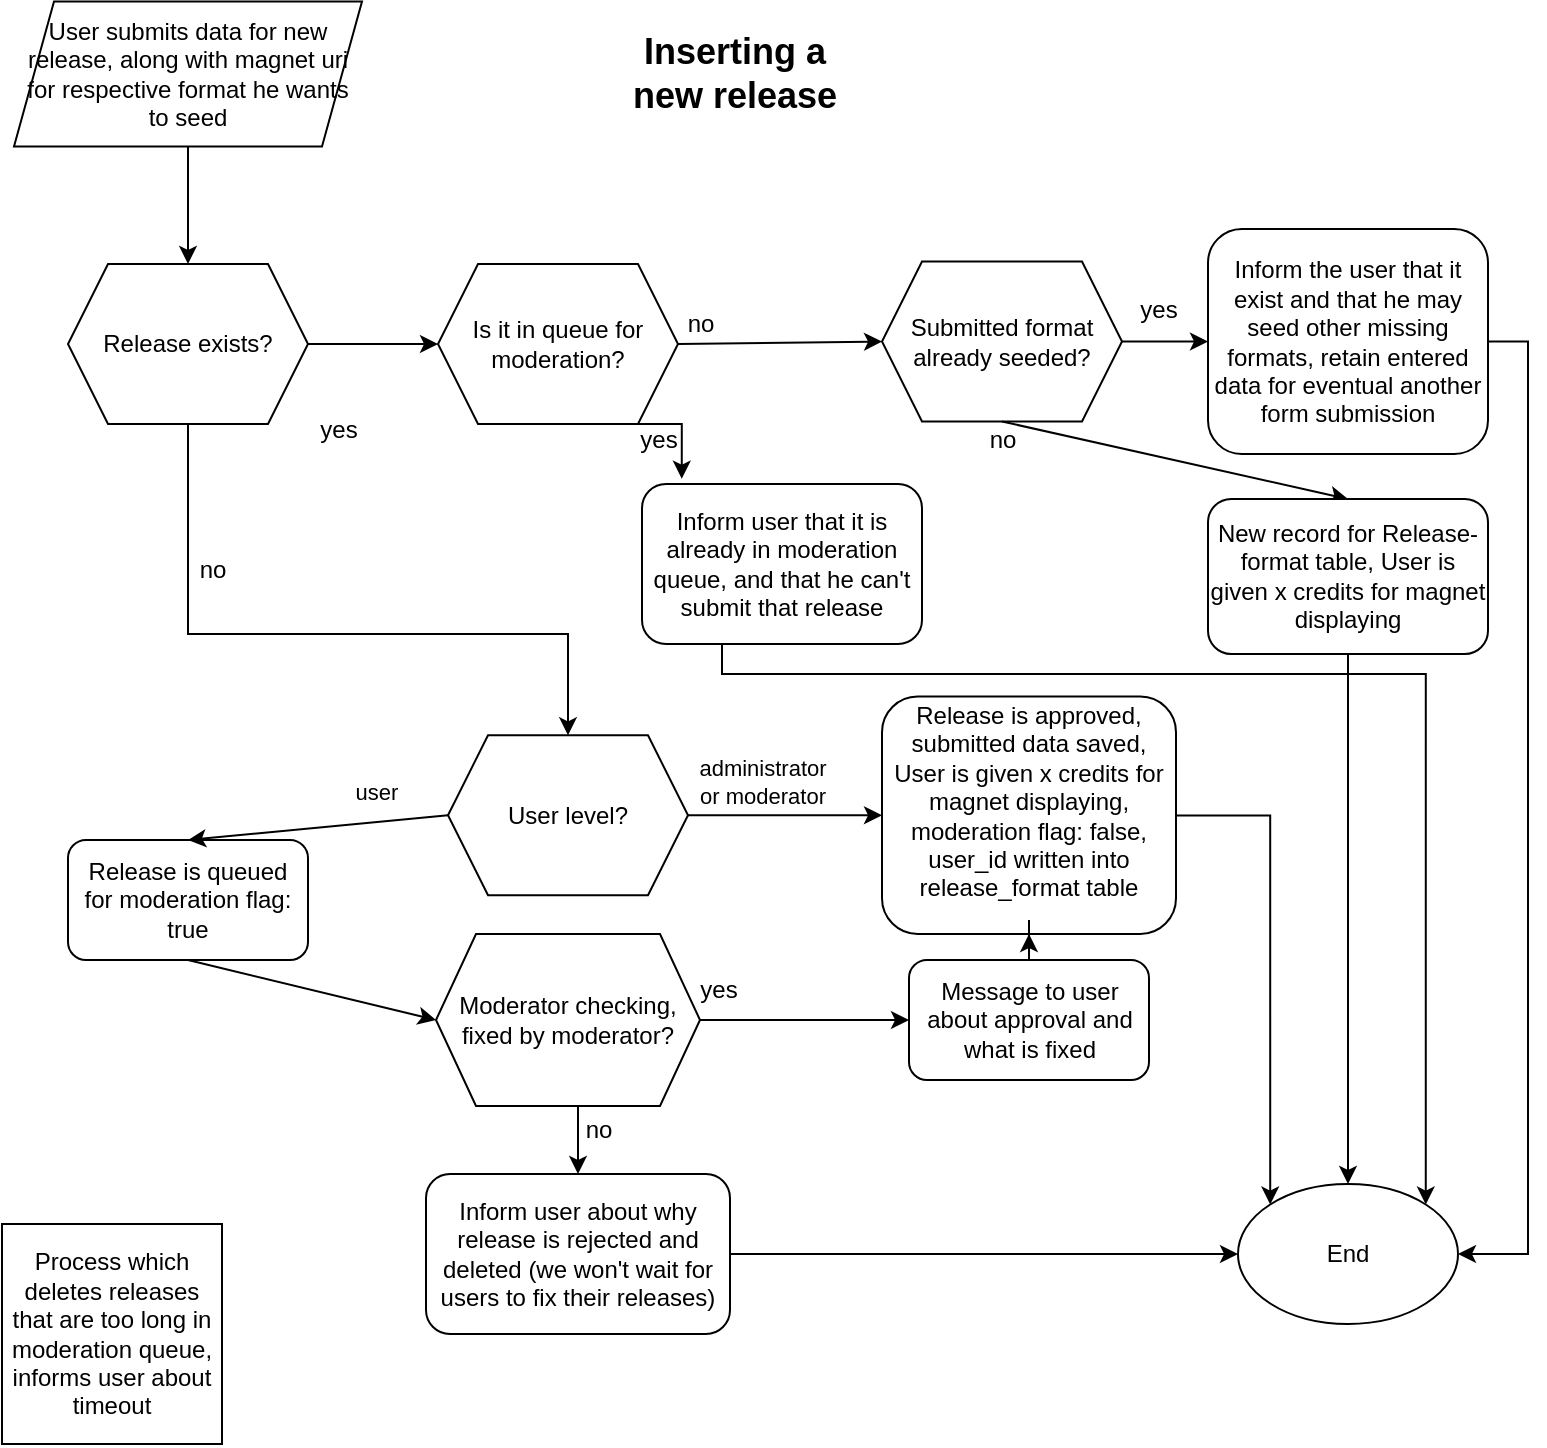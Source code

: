<mxfile version="14.6.3" type="device" pages="4"><diagram name="Inserting a new release" id="c7558073-3199-34d8-9f00-42111426c3f3"><mxGraphModel dx="2062" dy="2251" grid="1" gridSize="10" guides="1" tooltips="1" connect="1" arrows="1" fold="1" page="1" pageScale="1" pageWidth="826" pageHeight="1169" background="#ffffff" math="0" shadow="0"><root><mxCell id="0"/><mxCell id="1" parent="0"/><mxCell id="n2ZyNjZmt25_cpvlLMeK-97" value="&lt;div&gt;&lt;font size=&quot;1&quot;&gt;&lt;b style=&quot;font-size: 18px&quot;&gt;Inserting a &lt;br&gt;&lt;/b&gt;&lt;/font&gt;&lt;/div&gt;&lt;div&gt;&lt;font size=&quot;1&quot;&gt;&lt;b style=&quot;font-size: 18px&quot;&gt;new release&lt;/b&gt;&lt;/font&gt;&lt;/div&gt;" style="text;html=1;align=center;verticalAlign=middle;resizable=0;points=[];autosize=1;" parent="1" vertex="1"><mxGeometry x="346" y="-1150" width="120" height="40" as="geometry"/></mxCell><mxCell id="n2ZyNjZmt25_cpvlLMeK-98" value="User level?" style="shape=hexagon;perimeter=hexagonPerimeter2;whiteSpace=wrap;html=1;fixedSize=1;" parent="1" vertex="1"><mxGeometry x="263" y="-799.37" width="120" height="80" as="geometry"/></mxCell><object label="&lt;div&gt;administrator&lt;br&gt;&lt;/div&gt;&lt;div&gt;or moderator&lt;br&gt;&lt;/div&gt;" id="n2ZyNjZmt25_cpvlLMeK-103"><mxCell style="endArrow=classic;html=1;exitX=1;exitY=0.5;exitDx=0;exitDy=0;entryX=0;entryY=0.5;entryDx=0;entryDy=0;" parent="1" source="n2ZyNjZmt25_cpvlLMeK-98" target="n2ZyNjZmt25_cpvlLMeK-108" edge="1"><mxGeometry x="-0.237" y="18" width="50" height="50" relative="1" as="geometry"><mxPoint x="413" y="-805" as="sourcePoint"/><mxPoint x="638" y="-795" as="targetPoint"/><mxPoint y="1" as="offset"/></mxGeometry></mxCell></object><mxCell id="n2ZyNjZmt25_cpvlLMeK-104" value="Release is queued&lt;br&gt;&lt;div&gt; for moderation flag: true&lt;br&gt;&lt;/div&gt;" style="rounded=1;whiteSpace=wrap;html=1;" parent="1" vertex="1"><mxGeometry x="73" y="-747" width="120" height="60" as="geometry"/></mxCell><mxCell id="n2ZyNjZmt25_cpvlLMeK-107" value="&lt;div&gt;user&lt;/div&gt;" style="endArrow=classic;html=1;entryX=0.5;entryY=0;entryDx=0;entryDy=0;exitX=0;exitY=0.5;exitDx=0;exitDy=0;" parent="1" source="n2ZyNjZmt25_cpvlLMeK-98" target="n2ZyNjZmt25_cpvlLMeK-104" edge="1"><mxGeometry x="-0.468" y="-14" width="50" height="50" relative="1" as="geometry"><mxPoint x="293" y="-805" as="sourcePoint"/><mxPoint x="203" y="-805" as="targetPoint"/><Array as="points"/><mxPoint y="-1" as="offset"/></mxGeometry></mxCell><mxCell id="VYpHS7prJAa994C25TGv-16" style="edgeStyle=orthogonalEdgeStyle;rounded=0;orthogonalLoop=1;jettySize=auto;html=1;entryX=0;entryY=0;entryDx=0;entryDy=0;" parent="1" source="n2ZyNjZmt25_cpvlLMeK-108" target="VYpHS7prJAa994C25TGv-11" edge="1"><mxGeometry relative="1" as="geometry"/></mxCell><mxCell id="n2ZyNjZmt25_cpvlLMeK-108" value="&lt;div&gt;Release is approved, submitted data saved, User is given x credits for magnet displaying, moderation flag: false, user_id written into release_format table&lt;/div&gt;&lt;div&gt;&lt;br&gt;&lt;/div&gt;" style="rounded=1;whiteSpace=wrap;html=1;" parent="1" vertex="1"><mxGeometry x="480" y="-818.75" width="147" height="118.75" as="geometry"/></mxCell><mxCell id="n2ZyNjZmt25_cpvlLMeK-111" value="" style="endArrow=classic;html=1;exitX=0.5;exitY=1;exitDx=0;exitDy=0;entryX=0;entryY=0.5;entryDx=0;entryDy=0;" parent="1" source="n2ZyNjZmt25_cpvlLMeK-104" target="VYpHS7prJAa994C25TGv-31" edge="1"><mxGeometry width="50" height="50" relative="1" as="geometry"><mxPoint x="143" y="-775" as="sourcePoint"/><mxPoint x="143" y="-710" as="targetPoint"/></mxGeometry></mxCell><mxCell id="n2ZyNjZmt25_cpvlLMeK-115" value="&lt;div&gt;Inform user about why release is rejected and deleted (we won't wait for users to fix their releases)&lt;br&gt;&lt;/div&gt;" style="rounded=1;whiteSpace=wrap;html=1;" parent="1" vertex="1"><mxGeometry x="252" y="-580" width="152" height="80" as="geometry"/></mxCell><mxCell id="n2ZyNjZmt25_cpvlLMeK-119" value="" style="endArrow=classic;html=1;exitX=1;exitY=0.5;exitDx=0;exitDy=0;entryX=0;entryY=0.5;entryDx=0;entryDy=0;" parent="1" source="n2ZyNjZmt25_cpvlLMeK-115" target="VYpHS7prJAa994C25TGv-11" edge="1"><mxGeometry width="50" height="50" relative="1" as="geometry"><mxPoint x="293" y="-725" as="sourcePoint"/><mxPoint x="398" y="-602.5" as="targetPoint"/></mxGeometry></mxCell><mxCell id="VYpHS7prJAa994C25TGv-1" value="Submitted format already seeded?" style="shape=hexagon;perimeter=hexagonPerimeter2;whiteSpace=wrap;html=1;fixedSize=1;" parent="1" vertex="1"><mxGeometry x="480" y="-1036.25" width="120" height="80" as="geometry"/></mxCell><mxCell id="VYpHS7prJAa994C25TGv-2" value="" style="endArrow=classic;html=1;exitX=0.5;exitY=1;exitDx=0;exitDy=0;entryX=0.5;entryY=0;entryDx=0;entryDy=0;" parent="1" source="VYpHS7prJAa994C25TGv-1" target="VYpHS7prJAa994C25TGv-53" edge="1"><mxGeometry width="50" height="50" relative="1" as="geometry"><mxPoint x="513" y="-795" as="sourcePoint"/><mxPoint x="710" y="-813" as="targetPoint"/></mxGeometry></mxCell><mxCell id="VYpHS7prJAa994C25TGv-4" value="Inform the user that it exist and that he may seed other missing formats, retain entered data for eventual another form submission" style="rounded=1;whiteSpace=wrap;html=1;" parent="1" vertex="1"><mxGeometry x="643" y="-1052.5" width="140" height="112.5" as="geometry"/></mxCell><mxCell id="VYpHS7prJAa994C25TGv-5" value="" style="endArrow=classic;html=1;exitX=1;exitY=0.5;exitDx=0;exitDy=0;entryX=0;entryY=0.5;entryDx=0;entryDy=0;" parent="1" source="VYpHS7prJAa994C25TGv-1" target="VYpHS7prJAa994C25TGv-4" edge="1"><mxGeometry width="50" height="50" relative="1" as="geometry"><mxPoint x="513" y="-795" as="sourcePoint"/><mxPoint x="563" y="-845" as="targetPoint"/></mxGeometry></mxCell><mxCell id="VYpHS7prJAa994C25TGv-6" value="&lt;div&gt;yes&lt;/div&gt;&lt;div&gt;&lt;br&gt;&lt;/div&gt;" style="text;html=1;align=center;verticalAlign=middle;resizable=0;points=[];autosize=1;" parent="1" vertex="1"><mxGeometry x="603" y="-1020" width="30" height="30" as="geometry"/></mxCell><mxCell id="VYpHS7prJAa994C25TGv-20" style="edgeStyle=orthogonalEdgeStyle;rounded=0;orthogonalLoop=1;jettySize=auto;html=1;entryX=0.5;entryY=0;entryDx=0;entryDy=0;exitX=0.5;exitY=1;exitDx=0;exitDy=0;" parent="1" source="VYpHS7prJAa994C25TGv-9" target="VYpHS7prJAa994C25TGv-17" edge="1"><mxGeometry relative="1" as="geometry"><mxPoint x="288" y="-1020" as="sourcePoint"/></mxGeometry></mxCell><mxCell id="VYpHS7prJAa994C25TGv-9" value="&lt;div&gt;User submits data for new release, along with magnet uri for respective format he wants to seed&lt;br&gt;&lt;/div&gt;" style="shape=parallelogram;perimeter=parallelogramPerimeter;whiteSpace=wrap;html=1;fixedSize=1;" parent="1" vertex="1"><mxGeometry x="46" y="-1166.25" width="174" height="72.5" as="geometry"/></mxCell><mxCell id="VYpHS7prJAa994C25TGv-14" style="edgeStyle=orthogonalEdgeStyle;rounded=0;orthogonalLoop=1;jettySize=auto;html=1;exitX=1;exitY=0.5;exitDx=0;exitDy=0;entryX=1;entryY=0.5;entryDx=0;entryDy=0;" parent="1" source="VYpHS7prJAa994C25TGv-4" target="VYpHS7prJAa994C25TGv-11" edge="1"><mxGeometry relative="1" as="geometry"><mxPoint x="703" y="-915" as="sourcePoint"/></mxGeometry></mxCell><mxCell id="VYpHS7prJAa994C25TGv-11" value="End" style="ellipse;whiteSpace=wrap;html=1;" parent="1" vertex="1"><mxGeometry x="658" y="-575" width="110" height="70" as="geometry"/></mxCell><mxCell id="VYpHS7prJAa994C25TGv-21" style="edgeStyle=orthogonalEdgeStyle;rounded=0;orthogonalLoop=1;jettySize=auto;html=1;exitX=0.5;exitY=1;exitDx=0;exitDy=0;entryX=0.5;entryY=0;entryDx=0;entryDy=0;" parent="1" source="VYpHS7prJAa994C25TGv-17" target="n2ZyNjZmt25_cpvlLMeK-98" edge="1"><mxGeometry relative="1" as="geometry"><Array as="points"><mxPoint x="133" y="-850"/><mxPoint x="323" y="-850"/></Array></mxGeometry></mxCell><mxCell id="VYpHS7prJAa994C25TGv-26" style="edgeStyle=orthogonalEdgeStyle;rounded=0;orthogonalLoop=1;jettySize=auto;html=1;exitX=1;exitY=0.5;exitDx=0;exitDy=0;entryX=0;entryY=0.5;entryDx=0;entryDy=0;" parent="1" source="VYpHS7prJAa994C25TGv-17" target="VYpHS7prJAa994C25TGv-40" edge="1"><mxGeometry relative="1" as="geometry"><mxPoint x="310" y="-880" as="targetPoint"/></mxGeometry></mxCell><mxCell id="VYpHS7prJAa994C25TGv-17" value="Release exists?" style="shape=hexagon;perimeter=hexagonPerimeter2;whiteSpace=wrap;html=1;fixedSize=1;" parent="1" vertex="1"><mxGeometry x="73" y="-1035" width="120" height="80" as="geometry"/></mxCell><mxCell id="VYpHS7prJAa994C25TGv-24" value="&lt;div&gt;no&lt;/div&gt;&lt;div&gt;&lt;br&gt;&lt;/div&gt;" style="text;html=1;align=center;verticalAlign=middle;resizable=0;points=[];autosize=1;" parent="1" vertex="1"><mxGeometry x="130" y="-890" width="30" height="30" as="geometry"/></mxCell><mxCell id="VYpHS7prJAa994C25TGv-27" value="&lt;div&gt;yes&lt;/div&gt;&lt;div&gt;&lt;br&gt;&lt;/div&gt;" style="text;html=1;align=center;verticalAlign=middle;resizable=0;points=[];autosize=1;" parent="1" vertex="1"><mxGeometry x="193" y="-960" width="30" height="30" as="geometry"/></mxCell><mxCell id="VYpHS7prJAa994C25TGv-29" value="&lt;div&gt;no&lt;/div&gt;&lt;div&gt;&lt;br&gt;&lt;/div&gt;" style="text;html=1;align=center;verticalAlign=middle;resizable=0;points=[];autosize=1;" parent="1" vertex="1"><mxGeometry x="525" y="-955" width="30" height="30" as="geometry"/></mxCell><mxCell id="VYpHS7prJAa994C25TGv-33" style="edgeStyle=orthogonalEdgeStyle;rounded=0;orthogonalLoop=1;jettySize=auto;html=1;exitX=1;exitY=0.5;exitDx=0;exitDy=0;entryX=0;entryY=0.5;entryDx=0;entryDy=0;" parent="1" source="VYpHS7prJAa994C25TGv-31" target="VYpHS7prJAa994C25TGv-37" edge="1"><mxGeometry relative="1" as="geometry"><mxPoint x="358" y="-590" as="sourcePoint"/></mxGeometry></mxCell><mxCell id="VYpHS7prJAa994C25TGv-35" style="edgeStyle=orthogonalEdgeStyle;rounded=0;orthogonalLoop=1;jettySize=auto;html=1;entryX=0.5;entryY=0;entryDx=0;entryDy=0;exitX=0.5;exitY=1;exitDx=0;exitDy=0;" parent="1" source="VYpHS7prJAa994C25TGv-31" target="n2ZyNjZmt25_cpvlLMeK-115" edge="1"><mxGeometry relative="1" as="geometry"><mxPoint x="298" y="-550" as="sourcePoint"/></mxGeometry></mxCell><mxCell id="VYpHS7prJAa994C25TGv-31" value="Moderator checking, fixed by moderator?" style="shape=hexagon;perimeter=hexagonPerimeter2;whiteSpace=wrap;html=1;fixedSize=1;" parent="1" vertex="1"><mxGeometry x="257" y="-700" width="132" height="86" as="geometry"/></mxCell><mxCell id="VYpHS7prJAa994C25TGv-34" value="&lt;div&gt;yes&lt;/div&gt;&lt;div&gt;&lt;br&gt;&lt;/div&gt;" style="text;html=1;align=center;verticalAlign=middle;resizable=0;points=[];autosize=1;" parent="1" vertex="1"><mxGeometry x="383" y="-680" width="30" height="30" as="geometry"/></mxCell><mxCell id="VYpHS7prJAa994C25TGv-36" value="&lt;div&gt;no&lt;/div&gt;&lt;div&gt;&lt;br&gt;&lt;/div&gt;" style="text;html=1;align=center;verticalAlign=middle;resizable=0;points=[];autosize=1;" parent="1" vertex="1"><mxGeometry x="323" y="-610" width="30" height="30" as="geometry"/></mxCell><mxCell id="VYpHS7prJAa994C25TGv-38" style="edgeStyle=orthogonalEdgeStyle;rounded=0;orthogonalLoop=1;jettySize=auto;html=1;" parent="1" source="VYpHS7prJAa994C25TGv-37" target="n2ZyNjZmt25_cpvlLMeK-108" edge="1"><mxGeometry relative="1" as="geometry"/></mxCell><mxCell id="VYpHS7prJAa994C25TGv-37" value="Message to user about approval and what is fixed" style="rounded=1;whiteSpace=wrap;html=1;" parent="1" vertex="1"><mxGeometry x="493.5" y="-687" width="120" height="60" as="geometry"/></mxCell><mxCell id="VYpHS7prJAa994C25TGv-42" style="edgeStyle=orthogonalEdgeStyle;rounded=0;orthogonalLoop=1;jettySize=auto;html=1;entryX=0.142;entryY=-0.033;entryDx=0;entryDy=0;exitX=0.8;exitY=1;exitDx=0;exitDy=0;exitPerimeter=0;entryPerimeter=0;" parent="1" source="VYpHS7prJAa994C25TGv-40" target="VYpHS7prJAa994C25TGv-41" edge="1"><mxGeometry relative="1" as="geometry"/></mxCell><mxCell id="VYpHS7prJAa994C25TGv-40" value="Is it in queue for moderation?" style="shape=hexagon;perimeter=hexagonPerimeter2;whiteSpace=wrap;html=1;fixedSize=1;" parent="1" vertex="1"><mxGeometry x="258" y="-1035" width="120" height="80" as="geometry"/></mxCell><mxCell id="VYpHS7prJAa994C25TGv-49" style="edgeStyle=orthogonalEdgeStyle;rounded=0;orthogonalLoop=1;jettySize=auto;html=1;entryX=1;entryY=0;entryDx=0;entryDy=0;" parent="1" source="VYpHS7prJAa994C25TGv-41" target="VYpHS7prJAa994C25TGv-11" edge="1"><mxGeometry relative="1" as="geometry"><Array as="points"><mxPoint x="400" y="-830"/><mxPoint x="752" y="-830"/></Array></mxGeometry></mxCell><mxCell id="VYpHS7prJAa994C25TGv-41" value="&lt;div&gt;Inform user that it is already in moderation queue, and that he can't submit that release&lt;/div&gt;" style="rounded=1;whiteSpace=wrap;html=1;" parent="1" vertex="1"><mxGeometry x="360" y="-925" width="140" height="80" as="geometry"/></mxCell><mxCell id="VYpHS7prJAa994C25TGv-43" value="&lt;div&gt;yes&lt;/div&gt;&lt;div&gt;&lt;br&gt;&lt;/div&gt;" style="text;html=1;align=center;verticalAlign=middle;resizable=0;points=[];autosize=1;" parent="1" vertex="1"><mxGeometry x="353" y="-955" width="30" height="30" as="geometry"/></mxCell><mxCell id="VYpHS7prJAa994C25TGv-46" value="" style="endArrow=classic;html=1;entryX=0;entryY=0.5;entryDx=0;entryDy=0;exitX=1;exitY=0.5;exitDx=0;exitDy=0;" parent="1" source="VYpHS7prJAa994C25TGv-40" target="VYpHS7prJAa994C25TGv-1" edge="1"><mxGeometry width="50" height="50" relative="1" as="geometry"><mxPoint x="400" y="-996" as="sourcePoint"/><mxPoint x="503" y="-980" as="targetPoint"/></mxGeometry></mxCell><mxCell id="VYpHS7prJAa994C25TGv-47" value="no" style="text;html=1;align=center;verticalAlign=middle;resizable=0;points=[];autosize=1;" parent="1" vertex="1"><mxGeometry x="374" y="-1015" width="30" height="20" as="geometry"/></mxCell><mxCell id="VYpHS7prJAa994C25TGv-48" value="Process which deletes releases that are too long in moderation queue, informs user about timeout" style="whiteSpace=wrap;html=1;aspect=fixed;" parent="1" vertex="1"><mxGeometry x="40" y="-555" width="110" height="110" as="geometry"/></mxCell><mxCell id="VYpHS7prJAa994C25TGv-54" style="edgeStyle=orthogonalEdgeStyle;rounded=0;orthogonalLoop=1;jettySize=auto;html=1;entryX=0.5;entryY=0;entryDx=0;entryDy=0;" parent="1" source="VYpHS7prJAa994C25TGv-53" target="VYpHS7prJAa994C25TGv-11" edge="1"><mxGeometry relative="1" as="geometry"><mxPoint x="670" y="-580" as="targetPoint"/></mxGeometry></mxCell><mxCell id="VYpHS7prJAa994C25TGv-53" value="New record for Release-format table, User is given x credits for magnet displaying" style="rounded=1;whiteSpace=wrap;html=1;" parent="1" vertex="1"><mxGeometry x="643" y="-917.5" width="140" height="77.5" as="geometry"/></mxCell></root></mxGraphModel></diagram><diagram id="XDokTzI9cl6tC_Xatj_h" name="Logic for giving of magnet display credits"><mxGraphModel dx="2062" dy="1082" grid="1" gridSize="10" guides="1" tooltips="1" connect="1" arrows="1" fold="1" page="1" pageScale="1" pageWidth="850" pageHeight="1100" math="0" shadow="0"><root><mxCell id="PKk5NcFxZz1ioKg03z-K-0"/><mxCell id="PKk5NcFxZz1ioKg03z-K-1" parent="PKk5NcFxZz1ioKg03z-K-0"/><mxCell id="PKk5NcFxZz1ioKg03z-K-2" value="&lt;font style=&quot;font-size: 18px&quot;&gt;&lt;b&gt;Logic for giving of magnet display credits&lt;/b&gt;&lt;/font&gt;" style="text;html=1;strokeColor=none;fillColor=none;align=center;verticalAlign=middle;whiteSpace=wrap;rounded=0;" parent="PKk5NcFxZz1ioKg03z-K-1" vertex="1"><mxGeometry x="220" y="30" width="420" height="20" as="geometry"/></mxCell><mxCell id="FW8wLS0qnxZjOae0w8Y4-0" value="" style="shape=table;html=1;whiteSpace=wrap;startSize=0;container=1;collapsible=0;childLayout=tableLayout;" parent="PKk5NcFxZz1ioKg03z-K-1" vertex="1"><mxGeometry x="40" y="80" width="150" height="385" as="geometry"/></mxCell><mxCell id="FW8wLS0qnxZjOae0w8Y4-1" value="" style="shape=partialRectangle;html=1;whiteSpace=wrap;collapsible=0;dropTarget=0;pointerEvents=0;fillColor=none;top=0;left=0;bottom=0;right=0;points=[[0,0.5],[1,0.5]];portConstraint=eastwest;" parent="FW8wLS0qnxZjOae0w8Y4-0" vertex="1"><mxGeometry width="150" height="70" as="geometry"/></mxCell><mxCell id="FW8wLS0qnxZjOae0w8Y4-2" value="Number of submitted releases" style="shape=partialRectangle;html=1;whiteSpace=wrap;connectable=0;overflow=hidden;fillColor=none;top=0;left=0;bottom=0;right=0;" parent="FW8wLS0qnxZjOae0w8Y4-1" vertex="1"><mxGeometry width="75" height="70" as="geometry"/></mxCell><mxCell id="FW8wLS0qnxZjOae0w8Y4-3" value="Number of magnet displays given" style="shape=partialRectangle;html=1;whiteSpace=wrap;connectable=0;overflow=hidden;fillColor=none;top=0;left=0;bottom=0;right=0;" parent="FW8wLS0qnxZjOae0w8Y4-1" vertex="1"><mxGeometry x="75" width="75" height="70" as="geometry"/></mxCell><mxCell id="FW8wLS0qnxZjOae0w8Y4-4" value="" style="shape=partialRectangle;html=1;whiteSpace=wrap;collapsible=0;dropTarget=0;pointerEvents=0;fillColor=none;top=0;left=0;bottom=0;right=0;points=[[0,0.5],[1,0.5]];portConstraint=eastwest;" parent="FW8wLS0qnxZjOae0w8Y4-0" vertex="1"><mxGeometry y="70" width="150" height="45" as="geometry"/></mxCell><mxCell id="FW8wLS0qnxZjOae0w8Y4-5" value="0-10" style="shape=partialRectangle;html=1;whiteSpace=wrap;connectable=0;overflow=hidden;fillColor=none;top=0;left=0;bottom=0;right=0;" parent="FW8wLS0qnxZjOae0w8Y4-4" vertex="1"><mxGeometry width="75" height="45" as="geometry"/></mxCell><mxCell id="FW8wLS0qnxZjOae0w8Y4-6" value="1" style="shape=partialRectangle;html=1;whiteSpace=wrap;connectable=0;overflow=hidden;fillColor=none;top=0;left=0;bottom=0;right=0;" parent="FW8wLS0qnxZjOae0w8Y4-4" vertex="1"><mxGeometry x="75" width="75" height="45" as="geometry"/></mxCell><mxCell id="FW8wLS0qnxZjOae0w8Y4-7" value="" style="shape=partialRectangle;html=1;whiteSpace=wrap;collapsible=0;dropTarget=0;pointerEvents=0;fillColor=none;top=0;left=0;bottom=0;right=0;points=[[0,0.5],[1,0.5]];portConstraint=eastwest;" parent="FW8wLS0qnxZjOae0w8Y4-0" vertex="1"><mxGeometry y="115" width="150" height="45" as="geometry"/></mxCell><mxCell id="FW8wLS0qnxZjOae0w8Y4-8" value="10-30" style="shape=partialRectangle;html=1;whiteSpace=wrap;connectable=0;overflow=hidden;fillColor=none;top=0;left=0;bottom=0;right=0;" parent="FW8wLS0qnxZjOae0w8Y4-7" vertex="1"><mxGeometry width="75" height="45" as="geometry"/></mxCell><mxCell id="FW8wLS0qnxZjOae0w8Y4-9" value="2" style="shape=partialRectangle;html=1;whiteSpace=wrap;connectable=0;overflow=hidden;fillColor=none;top=0;left=0;bottom=0;right=0;" parent="FW8wLS0qnxZjOae0w8Y4-7" vertex="1"><mxGeometry x="75" width="75" height="45" as="geometry"/></mxCell><mxCell id="FW8wLS0qnxZjOae0w8Y4-10" value="" style="shape=partialRectangle;html=1;whiteSpace=wrap;collapsible=0;dropTarget=0;pointerEvents=0;fillColor=none;top=0;left=0;bottom=0;right=0;points=[[0,0.5],[1,0.5]];portConstraint=eastwest;" parent="FW8wLS0qnxZjOae0w8Y4-0" vertex="1"><mxGeometry y="160" width="150" height="45" as="geometry"/></mxCell><mxCell id="FW8wLS0qnxZjOae0w8Y4-11" value="30-60" style="shape=partialRectangle;html=1;whiteSpace=wrap;connectable=0;overflow=hidden;fillColor=none;top=0;left=0;bottom=0;right=0;" parent="FW8wLS0qnxZjOae0w8Y4-10" vertex="1"><mxGeometry width="75" height="45" as="geometry"/></mxCell><mxCell id="FW8wLS0qnxZjOae0w8Y4-12" value="4" style="shape=partialRectangle;html=1;whiteSpace=wrap;connectable=0;overflow=hidden;fillColor=none;top=0;left=0;bottom=0;right=0;" parent="FW8wLS0qnxZjOae0w8Y4-10" vertex="1"><mxGeometry x="75" width="75" height="45" as="geometry"/></mxCell><mxCell id="FW8wLS0qnxZjOae0w8Y4-13" value="" style="shape=partialRectangle;html=1;whiteSpace=wrap;collapsible=0;dropTarget=0;pointerEvents=0;fillColor=none;top=0;left=0;bottom=0;right=0;points=[[0,0.5],[1,0.5]];portConstraint=eastwest;" parent="FW8wLS0qnxZjOae0w8Y4-0" vertex="1"><mxGeometry y="205" width="150" height="45" as="geometry"/></mxCell><mxCell id="FW8wLS0qnxZjOae0w8Y4-14" value="60-100" style="shape=partialRectangle;html=1;whiteSpace=wrap;connectable=0;overflow=hidden;fillColor=none;top=0;left=0;bottom=0;right=0;" parent="FW8wLS0qnxZjOae0w8Y4-13" vertex="1"><mxGeometry width="75" height="45" as="geometry"/></mxCell><mxCell id="FW8wLS0qnxZjOae0w8Y4-15" value="7" style="shape=partialRectangle;html=1;whiteSpace=wrap;connectable=0;overflow=hidden;fillColor=none;top=0;left=0;bottom=0;right=0;" parent="FW8wLS0qnxZjOae0w8Y4-13" vertex="1"><mxGeometry x="75" width="75" height="45" as="geometry"/></mxCell><mxCell id="FW8wLS0qnxZjOae0w8Y4-16" value="" style="shape=partialRectangle;html=1;whiteSpace=wrap;collapsible=0;dropTarget=0;pointerEvents=0;fillColor=none;top=0;left=0;bottom=0;right=0;points=[[0,0.5],[1,0.5]];portConstraint=eastwest;" parent="FW8wLS0qnxZjOae0w8Y4-0" vertex="1"><mxGeometry y="250" width="150" height="45" as="geometry"/></mxCell><mxCell id="FW8wLS0qnxZjOae0w8Y4-17" value="100-200" style="shape=partialRectangle;html=1;whiteSpace=wrap;connectable=0;overflow=hidden;fillColor=none;top=0;left=0;bottom=0;right=0;" parent="FW8wLS0qnxZjOae0w8Y4-16" vertex="1"><mxGeometry width="75" height="45" as="geometry"/></mxCell><mxCell id="FW8wLS0qnxZjOae0w8Y4-18" value="11" style="shape=partialRectangle;html=1;whiteSpace=wrap;connectable=0;overflow=hidden;fillColor=none;top=0;left=0;bottom=0;right=0;" parent="FW8wLS0qnxZjOae0w8Y4-16" vertex="1"><mxGeometry x="75" width="75" height="45" as="geometry"/></mxCell><mxCell id="P2ZsAon1ckKOHhdZO5vz-0" style="shape=partialRectangle;html=1;whiteSpace=wrap;collapsible=0;dropTarget=0;pointerEvents=0;fillColor=none;top=0;left=0;bottom=0;right=0;points=[[0,0.5],[1,0.5]];portConstraint=eastwest;" parent="FW8wLS0qnxZjOae0w8Y4-0" vertex="1"><mxGeometry y="295" width="150" height="45" as="geometry"/></mxCell><mxCell id="P2ZsAon1ckKOHhdZO5vz-1" value="&lt;div align=&quot;center&quot;&gt;200-500&lt;/div&gt;" style="shape=partialRectangle;html=1;whiteSpace=wrap;connectable=0;overflow=hidden;fillColor=none;top=0;left=0;bottom=0;right=0;align=center;" parent="P2ZsAon1ckKOHhdZO5vz-0" vertex="1"><mxGeometry width="75" height="45" as="geometry"/></mxCell><mxCell id="P2ZsAon1ckKOHhdZO5vz-2" value="16" style="shape=partialRectangle;html=1;whiteSpace=wrap;connectable=0;overflow=hidden;fillColor=none;top=0;left=0;bottom=0;right=0;" parent="P2ZsAon1ckKOHhdZO5vz-0" vertex="1"><mxGeometry x="75" width="75" height="45" as="geometry"/></mxCell><mxCell id="P2ZsAon1ckKOHhdZO5vz-3" style="shape=partialRectangle;html=1;whiteSpace=wrap;collapsible=0;dropTarget=0;pointerEvents=0;fillColor=none;top=0;left=0;bottom=0;right=0;points=[[0,0.5],[1,0.5]];portConstraint=eastwest;" parent="FW8wLS0qnxZjOae0w8Y4-0" vertex="1"><mxGeometry y="340" width="150" height="45" as="geometry"/></mxCell><mxCell id="P2ZsAon1ckKOHhdZO5vz-4" value="500+" style="shape=partialRectangle;html=1;whiteSpace=wrap;connectable=0;overflow=hidden;fillColor=none;top=0;left=0;bottom=0;right=0;align=center;" parent="P2ZsAon1ckKOHhdZO5vz-3" vertex="1"><mxGeometry width="75" height="45" as="geometry"/></mxCell><mxCell id="P2ZsAon1ckKOHhdZO5vz-5" value="&lt;div&gt;25&lt;/div&gt;" style="shape=partialRectangle;html=1;whiteSpace=wrap;connectable=0;overflow=hidden;fillColor=none;top=0;left=0;bottom=0;right=0;" parent="P2ZsAon1ckKOHhdZO5vz-3" vertex="1"><mxGeometry x="75" width="75" height="45" as="geometry"/></mxCell><mxCell id="HELg8cbNPCt3xntXr3Lz-0" value="&lt;div style=&quot;font-size: 14px&quot; align=&quot;left&quot;&gt;&lt;font style=&quot;font-size: 14px&quot;&gt;Moderators and administrators do not have contraints on how many magnet links they can see, everyone can be promoted to&lt;br&gt;moderator level by&lt;/font&gt;&lt;font style=&quot;font-size: 14px&quot;&gt; supplying his bandwidth, cpu and data storage thus helping decentralization, through various services such as&lt;br&gt;IPFS or Wip2p (that yet has to be determined).&lt;/font&gt;&lt;font style=&quot;font-size: 14px&quot;&gt; There should be active monitoring on whether they are continuous with such type of&lt;br&gt; support, so user level is maintained. Generally, the site will rely on&lt;/font&gt;&lt;font style=&quot;font-size: 14px&quot;&gt; community only, not on any enterprise service.&lt;br&gt;&lt;/font&gt;&lt;/div&gt;" style="text;html=1;align=left;verticalAlign=middle;resizable=0;points=[];autosize=1;" parent="PKk5NcFxZz1ioKg03z-K-1" vertex="1"><mxGeometry x="40" y="480" width="820" height="60" as="geometry"/></mxCell></root></mxGraphModel></diagram><diagram id="xlkrciks6cJSYFcoXLwE" name="User interface"><mxGraphModel dx="2062" dy="1082" grid="1" gridSize="10" guides="1" tooltips="1" connect="1" arrows="1" fold="1" page="1" pageScale="1" pageWidth="850" pageHeight="1100" math="0" shadow="0"><root><mxCell id="mQnBFHZS2w15oKFvYl4J-0"/><mxCell id="mQnBFHZS2w15oKFvYl4J-1" parent="mQnBFHZS2w15oKFvYl4J-0"/><mxCell id="pNpGRrw9zKi2EVZR2G8A-0" value="Reveal dugme za magnet link" style="text;html=1;align=center;verticalAlign=middle;resizable=0;points=[];autosize=1;" parent="mQnBFHZS2w15oKFvYl4J-1" vertex="1"><mxGeometry x="115" y="20" width="170" height="20" as="geometry"/></mxCell></root></mxGraphModel></diagram><diagram id="4ygfv4HHsmjzGITYk5T9" name="magnet convert"><mxGraphModel dx="2062" dy="1082" grid="1" gridSize="10" guides="1" tooltips="1" connect="1" arrows="1" fold="1" page="1" pageScale="1" pageWidth="850" pageHeight="1100" math="0" shadow="0"><root><mxCell id="xNlzqpCKAqLNZNQpwRFf-0"/><mxCell id="xNlzqpCKAqLNZNQpwRFf-1" parent="xNlzqpCKAqLNZNQpwRFf-0"/></root></mxGraphModel></diagram></mxfile>